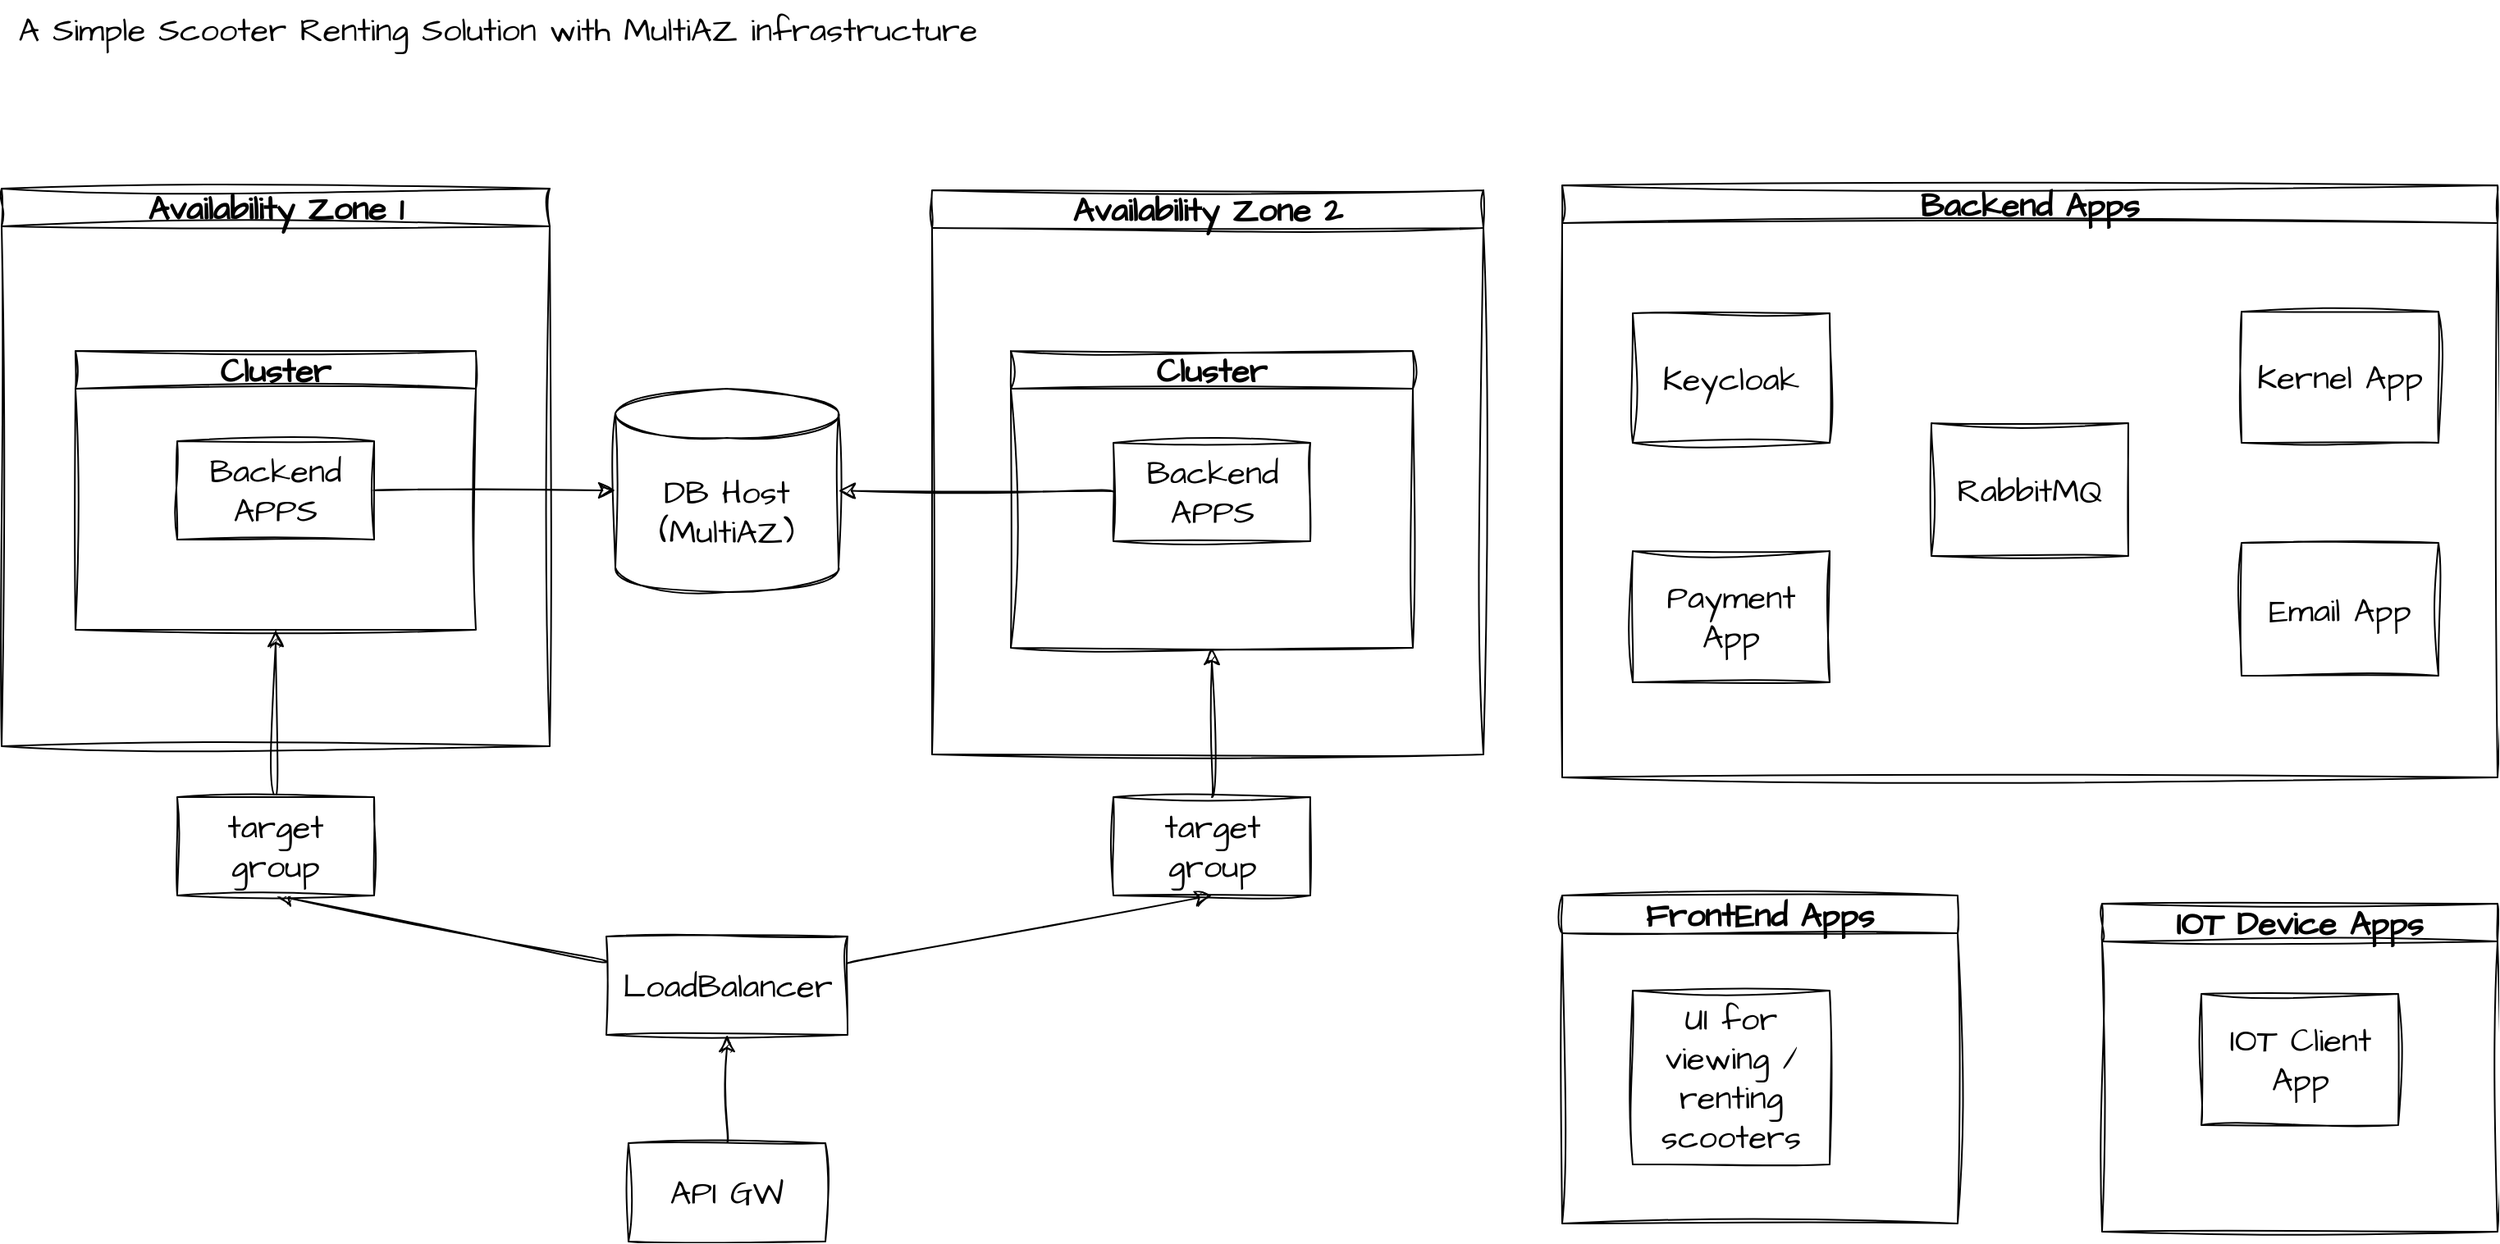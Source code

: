 <mxfile version="22.1.16" type="device">
  <diagram name="Page-1" id="KbigeE1vw1PCUcF9p_9e">
    <mxGraphModel dx="1785" dy="735" grid="0" gridSize="10" guides="1" tooltips="1" connect="1" arrows="1" fold="1" page="0" pageScale="1" pageWidth="827" pageHeight="1169" math="0" shadow="0">
      <root>
        <mxCell id="0" />
        <mxCell id="1" parent="0" />
        <mxCell id="kelY_Fj9Jdq7wEPftPaH-45" style="edgeStyle=none;curved=1;rounded=0;sketch=1;hachureGap=4;jiggle=2;curveFitting=1;orthogonalLoop=1;jettySize=auto;html=1;entryX=0.5;entryY=1;entryDx=0;entryDy=0;fontFamily=Architects Daughter;fontSource=https%3A%2F%2Ffonts.googleapis.com%2Fcss%3Ffamily%3DArchitects%2BDaughter;fontSize=16;startSize=8;endSize=8;" parent="1" source="kelY_Fj9Jdq7wEPftPaH-14" target="kelY_Fj9Jdq7wEPftPaH-43" edge="1">
          <mxGeometry relative="1" as="geometry" />
        </mxCell>
        <mxCell id="kelY_Fj9Jdq7wEPftPaH-46" style="edgeStyle=none;curved=1;rounded=0;sketch=1;hachureGap=4;jiggle=2;curveFitting=1;orthogonalLoop=1;jettySize=auto;html=1;entryX=0.5;entryY=1;entryDx=0;entryDy=0;fontFamily=Architects Daughter;fontSource=https%3A%2F%2Ffonts.googleapis.com%2Fcss%3Ffamily%3DArchitects%2BDaughter;fontSize=16;startSize=8;endSize=8;" parent="1" source="kelY_Fj9Jdq7wEPftPaH-14" target="kelY_Fj9Jdq7wEPftPaH-44" edge="1">
          <mxGeometry relative="1" as="geometry" />
        </mxCell>
        <mxCell id="kelY_Fj9Jdq7wEPftPaH-14" value="LoadBalancer" style="rounded=0;whiteSpace=wrap;html=1;sketch=1;hachureGap=4;jiggle=2;curveFitting=1;fontFamily=Architects Daughter;fontSource=https%3A%2F%2Ffonts.googleapis.com%2Fcss%3Ffamily%3DArchitects%2BDaughter;fontSize=20;" parent="1" vertex="1">
          <mxGeometry x="130.5" y="596" width="147" height="60" as="geometry" />
        </mxCell>
        <mxCell id="kelY_Fj9Jdq7wEPftPaH-23" style="edgeStyle=none;curved=1;rounded=0;sketch=1;hachureGap=4;jiggle=2;curveFitting=1;orthogonalLoop=1;jettySize=auto;html=1;exitX=0.5;exitY=0;exitDx=0;exitDy=0;fontFamily=Architects Daughter;fontSource=https%3A%2F%2Ffonts.googleapis.com%2Fcss%3Ffamily%3DArchitects%2BDaughter;fontSize=16;startSize=8;endSize=8;" parent="1" source="kelY_Fj9Jdq7wEPftPaH-14" target="kelY_Fj9Jdq7wEPftPaH-14" edge="1">
          <mxGeometry relative="1" as="geometry" />
        </mxCell>
        <mxCell id="kelY_Fj9Jdq7wEPftPaH-8" value="DB Host (MultiAZ)" style="shape=cylinder3;whiteSpace=wrap;html=1;boundedLbl=1;backgroundOutline=1;size=15;sketch=1;hachureGap=4;jiggle=2;curveFitting=1;fontFamily=Architects Daughter;fontSource=https%3A%2F%2Ffonts.googleapis.com%2Fcss%3Ffamily%3DArchitects%2BDaughter;fontSize=20;" parent="1" vertex="1">
          <mxGeometry x="136" y="262" width="136" height="124" as="geometry" />
        </mxCell>
        <mxCell id="kelY_Fj9Jdq7wEPftPaH-58" style="edgeStyle=none;curved=1;rounded=0;sketch=1;hachureGap=4;jiggle=2;curveFitting=1;orthogonalLoop=1;jettySize=auto;html=1;entryX=0.5;entryY=1;entryDx=0;entryDy=0;fontFamily=Architects Daughter;fontSource=https%3A%2F%2Ffonts.googleapis.com%2Fcss%3Ffamily%3DArchitects%2BDaughter;fontSize=16;startSize=8;endSize=8;" parent="1" source="kelY_Fj9Jdq7wEPftPaH-43" target="kelY_Fj9Jdq7wEPftPaH-52" edge="1">
          <mxGeometry relative="1" as="geometry" />
        </mxCell>
        <mxCell id="kelY_Fj9Jdq7wEPftPaH-43" value="target group" style="rounded=0;whiteSpace=wrap;html=1;sketch=1;hachureGap=4;jiggle=2;curveFitting=1;fontFamily=Architects Daughter;fontSource=https%3A%2F%2Ffonts.googleapis.com%2Fcss%3Ffamily%3DArchitects%2BDaughter;fontSize=20;" parent="1" vertex="1">
          <mxGeometry x="-131" y="511" width="120" height="60" as="geometry" />
        </mxCell>
        <mxCell id="kelY_Fj9Jdq7wEPftPaH-59" style="edgeStyle=none;curved=1;rounded=0;sketch=1;hachureGap=4;jiggle=2;curveFitting=1;orthogonalLoop=1;jettySize=auto;html=1;entryX=0.5;entryY=1;entryDx=0;entryDy=0;fontFamily=Architects Daughter;fontSource=https%3A%2F%2Ffonts.googleapis.com%2Fcss%3Ffamily%3DArchitects%2BDaughter;fontSize=16;startSize=8;endSize=8;" parent="1" source="kelY_Fj9Jdq7wEPftPaH-44" target="kelY_Fj9Jdq7wEPftPaH-55" edge="1">
          <mxGeometry relative="1" as="geometry" />
        </mxCell>
        <mxCell id="kelY_Fj9Jdq7wEPftPaH-44" value="target group" style="rounded=0;whiteSpace=wrap;html=1;sketch=1;hachureGap=4;jiggle=2;curveFitting=1;fontFamily=Architects Daughter;fontSource=https%3A%2F%2Ffonts.googleapis.com%2Fcss%3Ffamily%3DArchitects%2BDaughter;fontSize=20;" parent="1" vertex="1">
          <mxGeometry x="439.5" y="511" width="120" height="60" as="geometry" />
        </mxCell>
        <mxCell id="kelY_Fj9Jdq7wEPftPaH-48" value="Availability Zone 1" style="swimlane;whiteSpace=wrap;html=1;sketch=1;hachureGap=4;jiggle=2;curveFitting=1;fontFamily=Architects Daughter;fontSource=https%3A%2F%2Ffonts.googleapis.com%2Fcss%3Ffamily%3DArchitects%2BDaughter;fontSize=20;" parent="1" vertex="1">
          <mxGeometry x="-238" y="140" width="334" height="340" as="geometry" />
        </mxCell>
        <mxCell id="kelY_Fj9Jdq7wEPftPaH-52" value="Cluster" style="swimlane;whiteSpace=wrap;html=1;sketch=1;hachureGap=4;jiggle=2;curveFitting=1;fontFamily=Architects Daughter;fontSource=https%3A%2F%2Ffonts.googleapis.com%2Fcss%3Ffamily%3DArchitects%2BDaughter;fontSize=20;" parent="kelY_Fj9Jdq7wEPftPaH-48" vertex="1">
          <mxGeometry x="45" y="99" width="244" height="170" as="geometry" />
        </mxCell>
        <mxCell id="kelY_Fj9Jdq7wEPftPaH-56" value="Backend APPS" style="rounded=0;whiteSpace=wrap;html=1;sketch=1;hachureGap=4;jiggle=2;curveFitting=1;fontFamily=Architects Daughter;fontSource=https%3A%2F%2Ffonts.googleapis.com%2Fcss%3Ffamily%3DArchitects%2BDaughter;fontSize=20;" parent="kelY_Fj9Jdq7wEPftPaH-52" vertex="1">
          <mxGeometry x="62" y="55" width="120" height="60" as="geometry" />
        </mxCell>
        <mxCell id="kelY_Fj9Jdq7wEPftPaH-54" value="Availability Zone 2" style="swimlane;whiteSpace=wrap;html=1;sketch=1;hachureGap=4;jiggle=2;curveFitting=1;fontFamily=Architects Daughter;fontSource=https%3A%2F%2Ffonts.googleapis.com%2Fcss%3Ffamily%3DArchitects%2BDaughter;fontSize=20;" parent="1" vertex="1">
          <mxGeometry x="329" y="141" width="336" height="344" as="geometry" />
        </mxCell>
        <mxCell id="kelY_Fj9Jdq7wEPftPaH-55" value="Cluster" style="swimlane;whiteSpace=wrap;html=1;sketch=1;hachureGap=4;jiggle=2;curveFitting=1;fontFamily=Architects Daughter;fontSource=https%3A%2F%2Ffonts.googleapis.com%2Fcss%3Ffamily%3DArchitects%2BDaughter;fontSize=20;" parent="kelY_Fj9Jdq7wEPftPaH-54" vertex="1">
          <mxGeometry x="48" y="98" width="245" height="181" as="geometry" />
        </mxCell>
        <mxCell id="kelY_Fj9Jdq7wEPftPaH-57" value="Backend APPS" style="rounded=0;whiteSpace=wrap;html=1;sketch=1;hachureGap=4;jiggle=2;curveFitting=1;fontFamily=Architects Daughter;fontSource=https%3A%2F%2Ffonts.googleapis.com%2Fcss%3Ffamily%3DArchitects%2BDaughter;fontSize=20;" parent="kelY_Fj9Jdq7wEPftPaH-55" vertex="1">
          <mxGeometry x="62.5" y="56" width="120" height="60" as="geometry" />
        </mxCell>
        <mxCell id="kelY_Fj9Jdq7wEPftPaH-61" style="edgeStyle=none;curved=1;rounded=0;sketch=1;hachureGap=4;jiggle=2;curveFitting=1;orthogonalLoop=1;jettySize=auto;html=1;entryX=0.5;entryY=1;entryDx=0;entryDy=0;fontFamily=Architects Daughter;fontSource=https%3A%2F%2Ffonts.googleapis.com%2Fcss%3Ffamily%3DArchitects%2BDaughter;fontSize=16;startSize=8;endSize=8;" parent="1" source="kelY_Fj9Jdq7wEPftPaH-60" target="kelY_Fj9Jdq7wEPftPaH-14" edge="1">
          <mxGeometry relative="1" as="geometry" />
        </mxCell>
        <mxCell id="kelY_Fj9Jdq7wEPftPaH-60" value="API GW" style="rounded=0;whiteSpace=wrap;html=1;sketch=1;hachureGap=4;jiggle=2;curveFitting=1;fontFamily=Architects Daughter;fontSource=https%3A%2F%2Ffonts.googleapis.com%2Fcss%3Ffamily%3DArchitects%2BDaughter;fontSize=20;" parent="1" vertex="1">
          <mxGeometry x="144" y="722" width="120" height="60" as="geometry" />
        </mxCell>
        <mxCell id="kelY_Fj9Jdq7wEPftPaH-63" style="edgeStyle=none;curved=1;rounded=0;sketch=1;hachureGap=4;jiggle=2;curveFitting=1;orthogonalLoop=1;jettySize=auto;html=1;fontFamily=Architects Daughter;fontSource=https%3A%2F%2Ffonts.googleapis.com%2Fcss%3Ffamily%3DArchitects%2BDaughter;fontSize=16;startSize=8;endSize=8;" parent="1" source="kelY_Fj9Jdq7wEPftPaH-57" target="kelY_Fj9Jdq7wEPftPaH-8" edge="1">
          <mxGeometry relative="1" as="geometry" />
        </mxCell>
        <mxCell id="kelY_Fj9Jdq7wEPftPaH-64" style="edgeStyle=none;curved=1;rounded=0;sketch=1;hachureGap=4;jiggle=2;curveFitting=1;orthogonalLoop=1;jettySize=auto;html=1;fontFamily=Architects Daughter;fontSource=https%3A%2F%2Ffonts.googleapis.com%2Fcss%3Ffamily%3DArchitects%2BDaughter;fontSize=16;startSize=8;endSize=8;" parent="1" source="kelY_Fj9Jdq7wEPftPaH-56" target="kelY_Fj9Jdq7wEPftPaH-8" edge="1">
          <mxGeometry relative="1" as="geometry" />
        </mxCell>
        <mxCell id="kelY_Fj9Jdq7wEPftPaH-70" value="A Simple Scooter Renting Solution with MultiAZ infrastructure" style="text;html=1;align=center;verticalAlign=middle;resizable=0;points=[];autosize=1;strokeColor=none;fillColor=none;fontSize=20;fontFamily=Architects Daughter;" parent="1" vertex="1">
          <mxGeometry x="-238" y="25" width="603" height="36" as="geometry" />
        </mxCell>
        <mxCell id="Y6TcZ-EqyhL7VvHh9IKG-1" value="Backend Apps" style="swimlane;whiteSpace=wrap;html=1;sketch=1;hachureGap=4;jiggle=2;curveFitting=1;fontFamily=Architects Daughter;fontSource=https%3A%2F%2Ffonts.googleapis.com%2Fcss%3Ffamily%3DArchitects%2BDaughter;fontSize=20;" parent="1" vertex="1">
          <mxGeometry x="713" y="138" width="570" height="361" as="geometry" />
        </mxCell>
        <mxCell id="Y6TcZ-EqyhL7VvHh9IKG-3" value="Payment App" style="rounded=0;whiteSpace=wrap;html=1;sketch=1;hachureGap=4;jiggle=2;curveFitting=1;fontFamily=Architects Daughter;fontSource=https%3A%2F%2Ffonts.googleapis.com%2Fcss%3Ffamily%3DArchitects%2BDaughter;fontSize=20;" parent="Y6TcZ-EqyhL7VvHh9IKG-1" vertex="1">
          <mxGeometry x="43" y="223" width="120" height="80" as="geometry" />
        </mxCell>
        <mxCell id="Y6TcZ-EqyhL7VvHh9IKG-5" value="Kernel App" style="rounded=0;whiteSpace=wrap;html=1;sketch=1;hachureGap=4;jiggle=2;curveFitting=1;fontFamily=Architects Daughter;fontSource=https%3A%2F%2Ffonts.googleapis.com%2Fcss%3Ffamily%3DArchitects%2BDaughter;fontSize=20;" parent="Y6TcZ-EqyhL7VvHh9IKG-1" vertex="1">
          <mxGeometry x="414" y="77" width="120" height="80" as="geometry" />
        </mxCell>
        <mxCell id="Y6TcZ-EqyhL7VvHh9IKG-11" value="Keycloak" style="rounded=0;whiteSpace=wrap;html=1;sketch=1;hachureGap=4;jiggle=2;curveFitting=1;fontFamily=Architects Daughter;fontSource=https%3A%2F%2Ffonts.googleapis.com%2Fcss%3Ffamily%3DArchitects%2BDaughter;fontSize=20;" parent="Y6TcZ-EqyhL7VvHh9IKG-1" vertex="1">
          <mxGeometry x="43" y="78" width="120" height="79" as="geometry" />
        </mxCell>
        <mxCell id="IVwbU-JVH3mQhV7LAEjL-3" value="Email App" style="rounded=0;whiteSpace=wrap;html=1;sketch=1;hachureGap=4;jiggle=2;curveFitting=1;fontFamily=Architects Daughter;fontSource=https%3A%2F%2Ffonts.googleapis.com%2Fcss%3Ffamily%3DArchitects%2BDaughter;fontSize=20;" parent="Y6TcZ-EqyhL7VvHh9IKG-1" vertex="1">
          <mxGeometry x="414" y="218" width="120" height="81" as="geometry" />
        </mxCell>
        <mxCell id="IVwbU-JVH3mQhV7LAEjL-2" value="RabbitMQ" style="rounded=0;whiteSpace=wrap;html=1;sketch=1;hachureGap=4;jiggle=2;curveFitting=1;fontFamily=Architects Daughter;fontSource=https%3A%2F%2Ffonts.googleapis.com%2Fcss%3Ffamily%3DArchitects%2BDaughter;fontSize=20;" parent="Y6TcZ-EqyhL7VvHh9IKG-1" vertex="1">
          <mxGeometry x="225" y="145" width="120" height="81" as="geometry" />
        </mxCell>
        <mxCell id="Y6TcZ-EqyhL7VvHh9IKG-7" value="FrontEnd Apps" style="swimlane;whiteSpace=wrap;html=1;sketch=1;hachureGap=4;jiggle=2;curveFitting=1;fontFamily=Architects Daughter;fontSource=https%3A%2F%2Ffonts.googleapis.com%2Fcss%3Ffamily%3DArchitects%2BDaughter;fontSize=20;" parent="1" vertex="1">
          <mxGeometry x="713" y="571" width="241" height="200" as="geometry" />
        </mxCell>
        <mxCell id="Y6TcZ-EqyhL7VvHh9IKG-8" value="UI for viewing / renting scooters" style="rounded=0;whiteSpace=wrap;html=1;sketch=1;hachureGap=4;jiggle=2;curveFitting=1;fontFamily=Architects Daughter;fontSource=https%3A%2F%2Ffonts.googleapis.com%2Fcss%3Ffamily%3DArchitects%2BDaughter;fontSize=20;" parent="Y6TcZ-EqyhL7VvHh9IKG-7" vertex="1">
          <mxGeometry x="43" y="58" width="120" height="106" as="geometry" />
        </mxCell>
        <mxCell id="9GouSmodpnXwa9hOe96O-2" value="IOT Device Apps" style="swimlane;whiteSpace=wrap;html=1;sketch=1;hachureGap=4;jiggle=2;curveFitting=1;fontFamily=Architects Daughter;fontSource=https%3A%2F%2Ffonts.googleapis.com%2Fcss%3Ffamily%3DArchitects%2BDaughter;fontSize=20;" vertex="1" parent="1">
          <mxGeometry x="1042" y="576" width="241" height="200" as="geometry" />
        </mxCell>
        <mxCell id="9GouSmodpnXwa9hOe96O-1" value="IOT Client App" style="rounded=0;whiteSpace=wrap;html=1;sketch=1;hachureGap=4;jiggle=2;curveFitting=1;fontFamily=Architects Daughter;fontSource=https%3A%2F%2Ffonts.googleapis.com%2Fcss%3Ffamily%3DArchitects%2BDaughter;fontSize=20;" vertex="1" parent="9GouSmodpnXwa9hOe96O-2">
          <mxGeometry x="60.5" y="55" width="120" height="80" as="geometry" />
        </mxCell>
      </root>
    </mxGraphModel>
  </diagram>
</mxfile>
